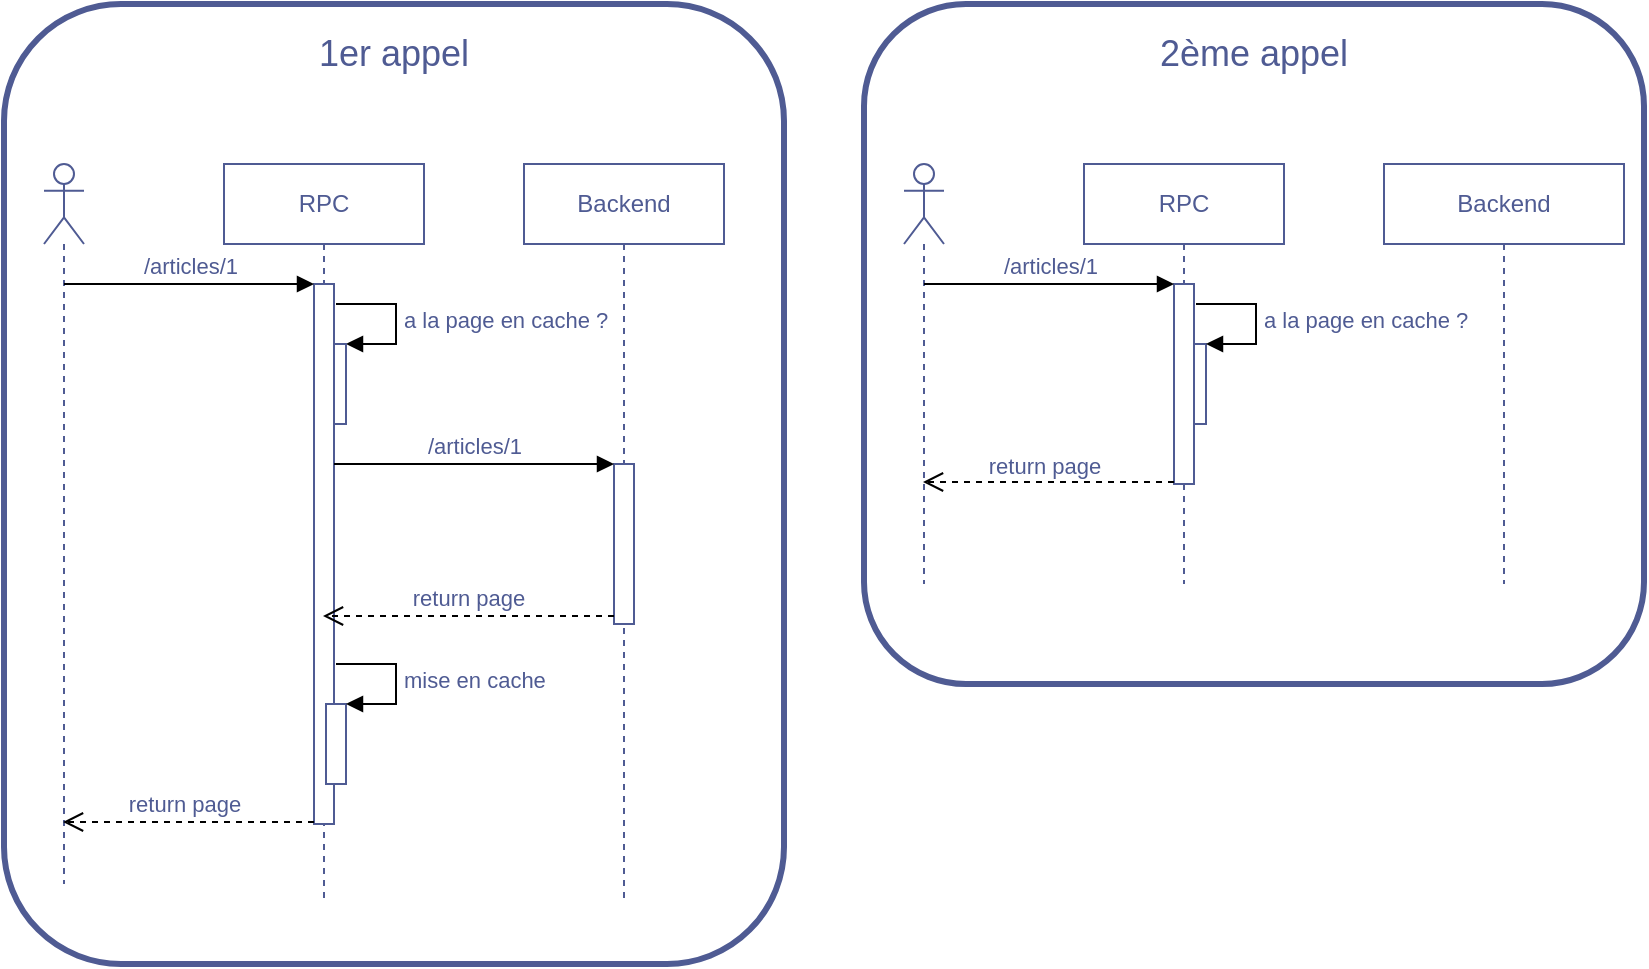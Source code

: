 <mxfile version="20.8.16" type="device"><diagram name="Page-1" id="25Mo5HOmTn4A_mqB9bz_"><mxGraphModel dx="1420" dy="856" grid="1" gridSize="10" guides="1" tooltips="1" connect="1" arrows="1" fold="1" page="1" pageScale="1" pageWidth="1600" pageHeight="900" math="0" shadow="0"><root><mxCell id="0"/><mxCell id="1" parent="0"/><mxCell id="3mOcKd2hXLEnV9xpNCmN-31" value="" style="rounded=1;whiteSpace=wrap;html=1;fontSize=18;fontColor=#4F5B93;strokeColor=#4F5B93;strokeWidth=3;" parent="1" vertex="1"><mxGeometry x="930" y="180" width="390" height="340" as="geometry"/></mxCell><mxCell id="3mOcKd2hXLEnV9xpNCmN-30" value="" style="rounded=1;whiteSpace=wrap;html=1;fontSize=18;fontColor=#4F5B93;strokeColor=#4F5B93;strokeWidth=3;" parent="1" vertex="1"><mxGeometry x="500" y="180" width="390" height="480" as="geometry"/></mxCell><mxCell id="fopeVRzC8McGRJKG6gaB-2" value="" style="shape=umlLifeline;participant=umlActor;perimeter=lifelinePerimeter;whiteSpace=wrap;html=1;container=1;collapsible=0;recursiveResize=0;verticalAlign=top;spacingTop=36;outlineConnect=0;strokeColor=#4F5B93;fontColor=#4F5B93;" parent="1" vertex="1"><mxGeometry x="520" y="260" width="20" height="360" as="geometry"/></mxCell><mxCell id="fopeVRzC8McGRJKG6gaB-3" value="RPC" style="shape=umlLifeline;perimeter=lifelinePerimeter;whiteSpace=wrap;html=1;container=1;collapsible=0;recursiveResize=0;outlineConnect=0;strokeColor=#4F5B93;fontColor=#4F5B93;" parent="1" vertex="1"><mxGeometry x="610" y="260" width="100" height="370" as="geometry"/></mxCell><mxCell id="3mOcKd2hXLEnV9xpNCmN-13" value="a la page en cache ?" style="edgeStyle=orthogonalEdgeStyle;html=1;align=left;spacingLeft=2;endArrow=block;rounded=0;entryX=1;entryY=0;fontColor=#4F5B93;" parent="fopeVRzC8McGRJKG6gaB-3" target="3mOcKd2hXLEnV9xpNCmN-12" edge="1"><mxGeometry relative="1" as="geometry"><mxPoint x="56" y="70" as="sourcePoint"/><Array as="points"><mxPoint x="86" y="70"/></Array></mxGeometry></mxCell><mxCell id="3mOcKd2hXLEnV9xpNCmN-12" value="" style="html=1;points=[];perimeter=orthogonalPerimeter;strokeColor=#4F5B93;fontColor=#4F5B93;" parent="fopeVRzC8McGRJKG6gaB-3" vertex="1"><mxGeometry x="51" y="90" width="10" height="40" as="geometry"/></mxCell><mxCell id="fopeVRzC8McGRJKG6gaB-4" value="Backend" style="shape=umlLifeline;perimeter=lifelinePerimeter;whiteSpace=wrap;html=1;container=1;collapsible=0;recursiveResize=0;outlineConnect=0;strokeColor=#4F5B93;fontColor=#4F5B93;" parent="1" vertex="1"><mxGeometry x="760" y="260" width="100" height="370" as="geometry"/></mxCell><mxCell id="fopeVRzC8McGRJKG6gaB-11" value="" style="html=1;points=[];perimeter=orthogonalPerimeter;strokeColor=#4F5B93;fontColor=#4F5B93;" parent="fopeVRzC8McGRJKG6gaB-4" vertex="1"><mxGeometry x="45" y="150" width="10" height="80" as="geometry"/></mxCell><mxCell id="fopeVRzC8McGRJKG6gaB-5" value="" style="html=1;points=[];perimeter=orthogonalPerimeter;strokeColor=#4F5B93;fontColor=#4F5B93;" parent="1" vertex="1"><mxGeometry x="655" y="320" width="10" height="270" as="geometry"/></mxCell><mxCell id="fopeVRzC8McGRJKG6gaB-6" value="/articles/1" style="html=1;verticalAlign=bottom;endArrow=block;entryX=0;entryY=0;rounded=0;fontColor=#4F5B93;" parent="1" target="fopeVRzC8McGRJKG6gaB-5" edge="1"><mxGeometry relative="1" as="geometry"><mxPoint x="530" y="320" as="sourcePoint"/></mxGeometry></mxCell><mxCell id="fopeVRzC8McGRJKG6gaB-7" value="return page" style="html=1;verticalAlign=bottom;endArrow=open;dashed=1;endSize=8;exitX=0;exitY=0.95;rounded=0;fontColor=#4F5B93;" parent="1" edge="1"><mxGeometry x="0.037" relative="1" as="geometry"><mxPoint x="529.5" y="589.0" as="targetPoint"/><mxPoint as="offset"/><mxPoint x="655" y="589.0" as="sourcePoint"/></mxGeometry></mxCell><mxCell id="fopeVRzC8McGRJKG6gaB-12" value="/articles/1" style="html=1;verticalAlign=bottom;endArrow=block;entryX=0;entryY=0;rounded=0;fontColor=#4F5B93;" parent="1" target="fopeVRzC8McGRJKG6gaB-11" edge="1"><mxGeometry relative="1" as="geometry"><mxPoint x="665" y="410" as="sourcePoint"/></mxGeometry></mxCell><mxCell id="fopeVRzC8McGRJKG6gaB-13" value="return page" style="html=1;verticalAlign=bottom;endArrow=open;dashed=1;endSize=8;exitX=0;exitY=0.95;rounded=0;fontColor=#4F5B93;" parent="1" source="fopeVRzC8McGRJKG6gaB-11" edge="1"><mxGeometry relative="1" as="geometry"><mxPoint x="659.5" y="486" as="targetPoint"/></mxGeometry></mxCell><mxCell id="fopeVRzC8McGRJKG6gaB-14" value="" style="html=1;points=[];perimeter=orthogonalPerimeter;strokeColor=#4F5B93;fontColor=#4F5B93;" parent="1" vertex="1"><mxGeometry x="661" y="530" width="10" height="40" as="geometry"/></mxCell><mxCell id="fopeVRzC8McGRJKG6gaB-15" value="mise en cache" style="edgeStyle=orthogonalEdgeStyle;html=1;align=left;spacingLeft=2;endArrow=block;rounded=0;entryX=1;entryY=0;fontColor=#4F5B93;" parent="1" target="fopeVRzC8McGRJKG6gaB-14" edge="1"><mxGeometry relative="1" as="geometry"><mxPoint x="666" y="510" as="sourcePoint"/><Array as="points"><mxPoint x="696" y="510"/></Array></mxGeometry></mxCell><mxCell id="3mOcKd2hXLEnV9xpNCmN-14" value="" style="shape=umlLifeline;participant=umlActor;perimeter=lifelinePerimeter;whiteSpace=wrap;html=1;container=1;collapsible=0;recursiveResize=0;verticalAlign=top;spacingTop=36;outlineConnect=0;strokeColor=#4F5B93;fontColor=#4F5B93;" parent="1" vertex="1"><mxGeometry x="950" y="260" width="20" height="210" as="geometry"/></mxCell><mxCell id="3mOcKd2hXLEnV9xpNCmN-15" value="RPC" style="shape=umlLifeline;perimeter=lifelinePerimeter;whiteSpace=wrap;html=1;container=1;collapsible=0;recursiveResize=0;outlineConnect=0;strokeColor=#4F5B93;fontColor=#4F5B93;" parent="1" vertex="1"><mxGeometry x="1040" y="260" width="100" height="210" as="geometry"/></mxCell><mxCell id="3mOcKd2hXLEnV9xpNCmN-16" value="" style="html=1;points=[];perimeter=orthogonalPerimeter;strokeColor=#4F5B93;fontColor=#4F5B93;" parent="3mOcKd2hXLEnV9xpNCmN-15" vertex="1"><mxGeometry x="51" y="90" width="10" height="40" as="geometry"/></mxCell><mxCell id="3mOcKd2hXLEnV9xpNCmN-17" value="a la page en cache ?" style="edgeStyle=orthogonalEdgeStyle;html=1;align=left;spacingLeft=2;endArrow=block;rounded=0;entryX=1;entryY=0;fontColor=#4F5B93;" parent="3mOcKd2hXLEnV9xpNCmN-15" target="3mOcKd2hXLEnV9xpNCmN-16" edge="1"><mxGeometry relative="1" as="geometry"><mxPoint x="56" y="70" as="sourcePoint"/><Array as="points"><mxPoint x="86" y="70"/></Array></mxGeometry></mxCell><mxCell id="3mOcKd2hXLEnV9xpNCmN-18" value="Backend" style="shape=umlLifeline;perimeter=lifelinePerimeter;whiteSpace=wrap;html=1;container=1;collapsible=0;recursiveResize=0;outlineConnect=0;strokeColor=#4F5B93;fontColor=#4F5B93;" parent="1" vertex="1"><mxGeometry x="1190" y="260" width="120" height="210" as="geometry"/></mxCell><mxCell id="3mOcKd2hXLEnV9xpNCmN-20" value="" style="html=1;points=[];perimeter=orthogonalPerimeter;strokeColor=#4F5B93;fontColor=#4F5B93;" parent="1" vertex="1"><mxGeometry x="1085" y="320" width="10" height="100" as="geometry"/></mxCell><mxCell id="3mOcKd2hXLEnV9xpNCmN-21" value="/articles/1" style="html=1;verticalAlign=bottom;endArrow=block;entryX=0;entryY=0;rounded=0;fontColor=#4F5B93;" parent="1" target="3mOcKd2hXLEnV9xpNCmN-20" edge="1"><mxGeometry relative="1" as="geometry"><mxPoint x="960" y="320" as="sourcePoint"/></mxGeometry></mxCell><mxCell id="3mOcKd2hXLEnV9xpNCmN-22" value="return page" style="html=1;verticalAlign=bottom;endArrow=open;dashed=1;endSize=8;exitX=0;exitY=0.95;rounded=0;fontColor=#4F5B93;" parent="1" edge="1"><mxGeometry x="0.036" y="1" relative="1" as="geometry"><mxPoint x="959.5" y="419.0" as="targetPoint"/><mxPoint as="offset"/><mxPoint x="1085" y="419.0" as="sourcePoint"/><Array as="points"/></mxGeometry></mxCell><mxCell id="3mOcKd2hXLEnV9xpNCmN-27" value="1er appel" style="text;html=1;strokeColor=none;fillColor=none;align=center;verticalAlign=middle;whiteSpace=wrap;rounded=0;fontSize=18;fontColor=#4F5B93;" parent="1" vertex="1"><mxGeometry x="640" y="190" width="110" height="30" as="geometry"/></mxCell><mxCell id="3mOcKd2hXLEnV9xpNCmN-29" value="2ème appel" style="text;html=1;strokeColor=none;fillColor=none;align=center;verticalAlign=middle;whiteSpace=wrap;rounded=0;fontSize=18;fontColor=#4F5B93;" parent="1" vertex="1"><mxGeometry x="1070" y="190" width="110" height="30" as="geometry"/></mxCell></root></mxGraphModel></diagram></mxfile>